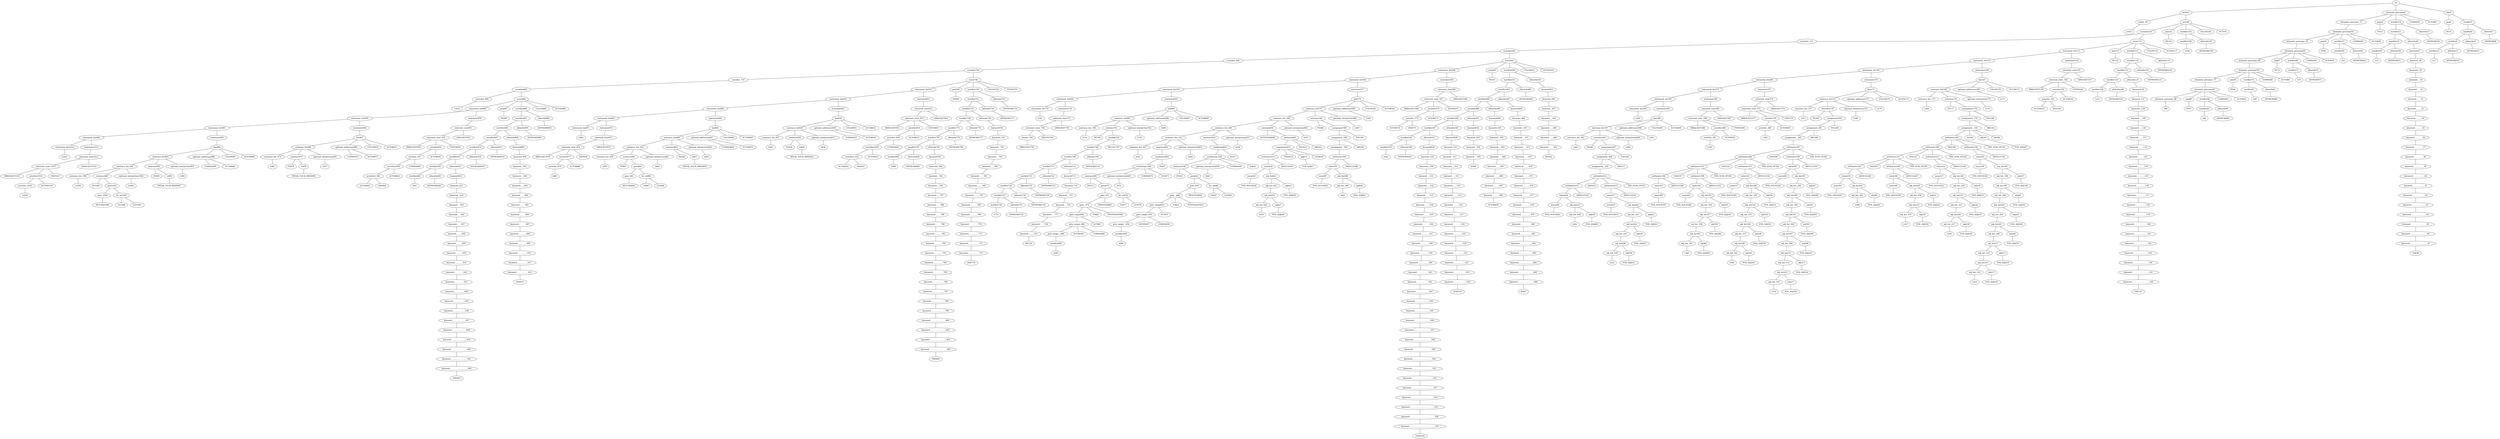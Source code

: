strict graph {
	S0 -- actlist1
	S0 -- dramatis_personae2
	S0 -- title3

	title3 -- peq4
	title3 -- wordlist5

	wordlist5 -- wordlist6
	wordlist5 -- allwords7

	allwords7 -- ANYWORD8


	wordlist6 -- wordlist9
	wordlist6 -- allwords10

	allwords10 -- ANYWORD11


	wordlist9 -- wordlist12
	wordlist9 -- allwords13

	allwords13 -- ANYWORD14


	wordlist12 -- λ15

	peq4 -- PE16


	dramatis_personae2 -- dramatis_personae_17
	dramatis_personae2 -- peq18
	dramatis_personae2 -- wordlist19
	dramatis_personae2 -- COMMA20
	dramatis_personae2 -- ACTOR21



	wordlist19 -- wordlist22
	wordlist19 -- allwords23

	allwords23 -- ANYWORD24


	wordlist22 -- wordlist25
	wordlist22 -- allwords26

	allwords26 -- keyword27

	keyword27 -- keyword_28

	keyword_28 -- keyword__29

	keyword__29 -- keyword___30

	keyword___30 -- keyword____31

	keyword____31 -- keyword_____32

	keyword_____32 -- keyword______33

	keyword______33 -- keyword_______34

	keyword_______34 -- keyword________35

	keyword________35 -- keyword_________36

	keyword_________36 -- keyword__________37

	keyword__________37 -- keyword___________38

	keyword___________38 -- keyword____________39

	keyword____________39 -- keyword_____________40

	keyword_____________40 -- keyword______________41

	keyword______________41 -- keyword_______________42

	keyword_______________42 -- keyword________________43

	keyword________________43 -- keyword_________________44

	keyword_________________44 -- keyword__________________45

	keyword__________________45 -- keyword___________________46

	keyword___________________46 -- keyword____________________47

	keyword____________________47 -- THE48


	wordlist25 -- wordlist49
	wordlist25 -- allwords50

	allwords50 -- ANYWORD51


	wordlist49 -- λ52

	peq18 -- PE53


	dramatis_personae_17 -- dramatis_personae54

	dramatis_personae54 -- dramatis_personae_55
	dramatis_personae54 -- peq56
	dramatis_personae54 -- wordlist57
	dramatis_personae54 -- COMMA58
	dramatis_personae54 -- ACTOR59



	wordlist57 -- wordlist60
	wordlist57 -- allwords61

	allwords61 -- ANYWORD62


	wordlist60 -- λ63

	peq56 -- PE64


	dramatis_personae_55 -- dramatis_personae65

	dramatis_personae65 -- dramatis_personae_66
	dramatis_personae65 -- peq67
	dramatis_personae65 -- wordlist68
	dramatis_personae65 -- COMMA69
	dramatis_personae65 -- ACTOR70



	wordlist68 -- wordlist71
	wordlist68 -- allwords72

	allwords72 -- ANYWORD73


	wordlist71 -- λ74

	peq67 -- PE75


	dramatis_personae_66 -- dramatis_personae76

	dramatis_personae76 -- dramatis_personae_77
	dramatis_personae76 -- peq78
	dramatis_personae76 -- wordlist79
	dramatis_personae76 -- COMMA80
	dramatis_personae76 -- ACTOR81



	wordlist79 -- wordlist82
	wordlist79 -- allwords83

	allwords83 -- ANYWORD84


	wordlist82 -- λ85

	peq78 -- PE86


	dramatis_personae_77 -- dramatis_personae87

	dramatis_personae87 -- dramatis_personae_88
	dramatis_personae87 -- peq89
	dramatis_personae87 -- wordlist90
	dramatis_personae87 -- COMMA91
	dramatis_personae87 -- ACTOR92



	wordlist90 -- wordlist93
	wordlist90 -- allwords94

	allwords94 -- ANYWORD95


	wordlist93 -- λ96

	peq89 -- PE97


	dramatis_personae_88 -- λ98

	actlist1 -- actlist_99
	actlist1 -- act100

	act100 -- scenelist101
	act100 -- peq102
	act100 -- wordlist103
	act100 -- COLON104
	act100 -- ACT105



	wordlist103 -- wordlist106
	wordlist103 -- allwords107

	allwords107 -- ANYWORD108


	wordlist106 -- λ109

	peq102 -- PE110


	scenelist101 -- scenelist_111
	scenelist101 -- scene112

	scene112 -- statement_list113
	scene112 -- peq114
	scene112 -- wordlist115
	scene112 -- COLON116
	scene112 -- SCENE117



	wordlist115 -- wordlist118
	wordlist115 -- allwords119

	allwords119 -- ANYWORD120


	wordlist118 -- wordlist121
	wordlist118 -- allwords122

	allwords122 -- ANYWORD123


	wordlist121 -- wordlist124
	wordlist121 -- allwords125

	allwords125 -- keyword126

	keyword126 -- keyword_127

	keyword_127 -- keyword__128

	keyword__128 -- keyword___129

	keyword___129 -- keyword____130

	keyword____130 -- keyword_____131

	keyword_____131 -- keyword______132

	keyword______132 -- keyword_______133

	keyword_______133 -- keyword________134

	keyword________134 -- keyword_________135

	keyword_________135 -- keyword__________136

	keyword__________136 -- keyword___________137

	keyword___________137 -- keyword____________138

	keyword____________138 -- keyword_____________139

	keyword_____________139 -- keyword______________140

	keyword______________140 -- keyword_______________141

	keyword_______________141 -- keyword________________142

	keyword________________142 -- keyword_________________143

	keyword_________________143 -- keyword__________________144

	keyword__________________144 -- keyword___________________145

	keyword___________________145 -- keyword____________________146

	keyword____________________146 -- THE147


	wordlist124 -- wordlist148
	wordlist124 -- allwords149

	allwords149 -- ANYWORD150


	wordlist148 -- λ151

	peq114 -- PE152


	statement_list113 -- statement_list153
	statement_list113 -- statement154

	statement154 -- enterexit_stmt155

	enterexit_stmt155 -- enterexit_stmt_156
	enterexit_stmt155 -- LBRACKET157


	enterexit_stmt_156 -- RBRACKET158
	enterexit_stmt_156 -- actorlist159
	enterexit_stmt_156 -- ENTER160


	actorlist159 -- actorlist_161
	actorlist159 -- ACTOR162


	actorlist_161 -- ACTOR163
	actorlist_161 -- AND164




	statement_list153 -- statement_list165
	statement_list153 -- statement166

	statement166 -- line167

	line167 -- sentence_list168
	line167 -- optional_addressee169
	line167 -- COLON170
	line167 -- ACTOR171



	optional_addressee169 -- λ172

	sentence_list168 -- sentence_list_173
	sentence_list168 -- sentence174
	sentence_list168 -- optional_interjection175

	optional_interjection175 -- λ176

	sentence174 -- PE177
	sentence174 -- assignment178

	assignment178 -- assignment_179
	assignment178 -- YOU180


	assignment_179 -- assignment__181
	assignment_179 -- ARE182


	assignment__181 -- arithmetic183
	assignment__181 -- AS184
	assignment__181 -- adj185
	assignment__181 -- AS186


	adj185 -- POS_ADJ187



	arithmetic183 -- arithmetic188
	arithmetic183 -- AND189
	arithmetic183 -- arithmetic190
	arithmetic183 -- THE_SUM_OF191


	arithmetic190 -- value192
	arithmetic190 -- ARTICLE193


	value192 -- noun194
	value192 -- adj_list195

	adj_list195 -- adj_list_196
	adj_list195 -- adj197

	adj197 -- POS_ADJ198


	adj_list_196 -- adj_list199

	adj_list199 -- adj_list_200
	adj_list199 -- adj201

	adj201 -- POS_ADJ202


	adj_list_200 -- adj_list203

	adj_list203 -- adj_list_204
	adj_list203 -- adj205

	adj205 -- POS_ADJ206


	adj_list_204 -- adj_list207

	adj_list207 -- adj_list_208
	adj_list207 -- adj209

	adj209 -- POS_ADJ210


	adj_list_208 -- adj_list211

	adj_list211 -- adj_list_212
	adj_list211 -- adj213

	adj213 -- POS_ADJ214


	adj_list_212 -- adj_list215

	adj_list215 -- adj_list_216
	adj_list215 -- adj217

	adj217 -- POS_ADJ218


	adj_list_216 -- λ219

	noun194 -- POS_NOUN220



	arithmetic188 -- arithmetic221
	arithmetic188 -- AND222
	arithmetic188 -- arithmetic223
	arithmetic188 -- THE_SUM_OF224


	arithmetic223 -- value225
	arithmetic223 -- ARTICLE226


	value225 -- noun227
	value225 -- adj_list228

	adj_list228 -- adj_list_229
	adj_list228 -- adj230

	adj230 -- POS_ADJ231


	adj_list_229 -- adj_list232

	adj_list232 -- adj_list_233
	adj_list232 -- adj234

	adj234 -- POS_ADJ235


	adj_list_233 -- adj_list236

	adj_list236 -- adj_list_237
	adj_list236 -- adj238

	adj238 -- POS_ADJ239


	adj_list_237 -- λ240

	noun227 -- POS_NOUN241



	arithmetic221 -- arithmetic242
	arithmetic221 -- AND243
	arithmetic221 -- arithmetic244
	arithmetic221 -- THE_SUM_OF245


	arithmetic244 -- value246
	arithmetic244 -- ARTICLE247


	value246 -- noun248
	value246 -- adj_list249

	adj_list249 -- adj_list_250
	adj_list249 -- adj251

	adj251 -- POS_ADJ252


	adj_list_250 -- adj_list253

	adj_list253 -- adj_list_254
	adj_list253 -- adj255

	adj255 -- POS_ADJ256


	adj_list_254 -- λ257

	noun248 -- POS_NOUN258



	arithmetic242 -- value259
	arithmetic242 -- ARTICLE260


	value259 -- noun261
	value259 -- adj_list262

	adj_list262 -- adj_list_263
	adj_list262 -- adj264

	adj264 -- POS_ADJ265


	adj_list_263 -- λ266

	noun261 -- POS_NOUN267



	sentence_list_173 -- λ268

	statement_list165 -- statement_list269
	statement_list165 -- statement270

	statement270 -- line271

	line271 -- sentence_list272
	line271 -- optional_addressee273
	line271 -- COLON274
	line271 -- ACTOR275



	optional_addressee273 -- λ276

	sentence_list272 -- sentence_list_277
	sentence_list272 -- sentence278
	sentence_list272 -- optional_interjection279

	optional_interjection279 -- λ280

	sentence278 -- PE281
	sentence278 -- assignment282

	assignment282 -- assignment_283
	assignment282 -- YOU284


	assignment_283 -- assignment__285
	assignment_283 -- ARE286


	assignment__285 -- arithmetic287

	arithmetic287 -- arithmetic288
	arithmetic287 -- AND289
	arithmetic287 -- arithmetic290
	arithmetic287 -- THE_SUM_OF291


	arithmetic290 -- value292
	arithmetic290 -- ARTICLE293


	value292 -- noun294
	value292 -- adj_list295

	adj_list295 -- adj_list_296
	adj_list295 -- adj297

	adj297 -- POS_ADJ298


	adj_list_296 -- adj_list299

	adj_list299 -- adj_list_300
	adj_list299 -- adj301

	adj301 -- POS_ADJ302


	adj_list_300 -- adj_list303

	adj_list303 -- adj_list_304
	adj_list303 -- adj305

	adj305 -- POS_ADJ306


	adj_list_304 -- adj_list307

	adj_list307 -- adj_list_308
	adj_list307 -- adj309

	adj309 -- POS_ADJ310


	adj_list_308 -- adj_list311

	adj_list311 -- adj_list_312
	adj_list311 -- adj313

	adj313 -- POS_ADJ314


	adj_list_312 -- adj_list315

	adj_list315 -- adj_list_316
	adj_list315 -- adj317

	adj317 -- POS_ADJ318


	adj_list_316 -- λ319

	noun294 -- POS_NOUN320



	arithmetic288 -- arithmetic321
	arithmetic288 -- AND322
	arithmetic288 -- arithmetic323
	arithmetic288 -- THE_SUM_OF324


	arithmetic323 -- value325
	arithmetic323 -- ARTICLE326


	value325 -- noun327
	value325 -- adj_list328

	adj_list328 -- adj_list_329
	adj_list328 -- adj330

	adj330 -- POS_ADJ331


	adj_list_329 -- adj_list332

	adj_list332 -- adj_list_333
	adj_list332 -- adj334

	adj334 -- POS_ADJ335


	adj_list_333 -- adj_list336

	adj_list336 -- adj_list_337
	adj_list336 -- adj338

	adj338 -- POS_ADJ339


	adj_list_337 -- adj_list340

	adj_list340 -- adj_list_341
	adj_list340 -- adj342

	adj342 -- POS_ADJ343


	adj_list_341 -- λ344

	noun327 -- POS_NOUN345



	arithmetic321 -- arithmetic346
	arithmetic321 -- AND347
	arithmetic321 -- arithmetic348
	arithmetic321 -- THE_SUM_OF349


	arithmetic348 -- value350
	arithmetic348 -- ARTICLE351


	value350 -- noun352
	value350 -- adj_list353

	adj_list353 -- adj_list_354
	adj_list353 -- adj355

	adj355 -- POS_ADJ356


	adj_list_354 -- adj_list357

	adj_list357 -- adj_list_358
	adj_list357 -- adj359

	adj359 -- POS_ADJ360


	adj_list_358 -- adj_list361

	adj_list361 -- adj_list_362
	adj_list361 -- adj363

	adj363 -- POS_ADJ364


	adj_list_362 -- λ365

	noun352 -- POS_NOUN366



	arithmetic346 -- value367
	arithmetic346 -- ARTICLE368


	value367 -- noun369

	noun369 -- POS_NOUN370



	sentence_list_277 -- λ371

	statement_list269 -- statement_list372
	statement_list269 -- statement373

	statement373 -- enterexit_stmt374

	enterexit_stmt374 -- enterexit_stmt_375
	enterexit_stmt374 -- LBRACKET376


	enterexit_stmt_375 -- RBRACKET377
	enterexit_stmt_375 -- actorlist378
	enterexit_stmt_375 -- EXIT379


	actorlist378 -- actorlist_380
	actorlist378 -- ACTOR381


	actorlist_380 -- λ382


	statement_list372 -- statement_list383
	statement_list372 -- statement384

	statement384 -- enterexit_stmt385

	enterexit_stmt385 -- enterexit_stmt_386
	enterexit_stmt385 -- LBRACKET387


	enterexit_stmt_386 -- RBRACKET388
	enterexit_stmt_386 -- actorlist389
	enterexit_stmt_386 -- ENTER390


	actorlist389 -- actorlist_391
	actorlist389 -- ACTOR392


	actorlist_391 -- λ393


	statement_list383 -- statement_list394
	statement_list383 -- statement395

	statement395 -- line396

	line396 -- sentence_list397
	line396 -- optional_addressee398
	line396 -- COLON399
	line396 -- ACTOR400



	optional_addressee398 -- λ401

	sentence_list397 -- sentence_list_402
	sentence_list397 -- sentence403
	sentence_list397 -- optional_interjection404

	optional_interjection404 -- λ405

	sentence403 -- PE406
	sentence403 -- assignment407

	assignment407 -- assignment_408
	assignment407 -- YOU409


	assignment_408 -- assignment__410
	assignment_408 -- ARE411


	assignment__410 -- arithmetic412

	arithmetic412 -- arithmetic413
	arithmetic412 -- AND414
	arithmetic412 -- arithmetic415
	arithmetic412 -- THE_SUM_OF416


	arithmetic415 -- value417
	arithmetic415 -- ARTICLE418


	value417 -- noun419
	value417 -- adj_list420

	adj_list420 -- adj_list_421
	adj_list420 -- adj422

	adj422 -- POS_ADJ423


	adj_list_421 -- adj_list424

	adj_list424 -- adj_list_425
	adj_list424 -- adj426

	adj426 -- POS_ADJ427


	adj_list_425 -- adj_list428

	adj_list428 -- adj_list_429
	adj_list428 -- adj430

	adj430 -- POS_ADJ431


	adj_list_429 -- λ432

	noun419 -- POS_NOUN433



	arithmetic413 -- value434
	arithmetic413 -- ARTICLE435


	value434 -- noun436
	value434 -- adj_list437

	adj_list437 -- adj_list_438
	adj_list437 -- adj439

	adj439 -- POS_ADJ440


	adj_list_438 -- λ441

	noun436 -- POS_NOUN442



	sentence_list_402 -- λ443

	statement_list394 -- λ444

	scenelist_111 -- scenelist445

	scenelist445 -- scenelist_446
	scenelist445 -- scene447

	scene447 -- statement_list448
	scene447 -- peq449
	scene447 -- wordlist450
	scene447 -- COLON451
	scene447 -- SCENE452



	wordlist450 -- wordlist453
	wordlist450 -- allwords454

	allwords454 -- keyword455

	keyword455 -- keyword_456

	keyword_456 -- keyword__457

	keyword__457 -- keyword___458

	keyword___458 -- keyword____459

	keyword____459 -- keyword_____460

	keyword_____460 -- keyword______461

	keyword______461 -- WE462


	wordlist453 -- wordlist463
	wordlist453 -- allwords464

	allwords464 -- ANYWORD465


	wordlist463 -- wordlist466
	wordlist463 -- allwords467

	allwords467 -- keyword468

	keyword468 -- keyword_469

	keyword_469 -- keyword__470

	keyword__470 -- keyword___471

	keyword___471 -- keyword____472

	keyword____472 -- keyword_____473

	keyword_____473 -- keyword______474

	keyword______474 -- keyword_______475

	keyword_______475 -- keyword________476

	keyword________476 -- keyword_________477

	keyword_________477 -- keyword__________478

	keyword__________478 -- keyword___________479

	keyword___________479 -- keyword____________480

	keyword____________480 -- keyword_____________481

	keyword_____________481 -- keyword______________482

	keyword______________482 -- keyword_______________483

	keyword_______________483 -- keyword________________484

	keyword________________484 -- keyword_________________485

	keyword_________________485 -- keyword__________________486

	keyword__________________486 -- IF487


	wordlist466 -- wordlist488
	wordlist466 -- allwords489

	allwords489 -- keyword490

	keyword490 -- keyword_491

	keyword_491 -- keyword__492

	keyword__492 -- keyword___493

	keyword___493 -- keyword____494

	keyword____494 -- keyword_____495

	keyword_____495 -- keyword______496

	keyword______496 -- keyword_______497

	keyword_______497 -- keyword________498

	keyword________498 -- ACTOR499


	wordlist488 -- wordlist500
	wordlist488 -- allwords501

	allwords501 -- keyword502

	keyword502 -- keyword_503

	keyword_503 -- keyword__504

	keyword__504 -- keyword___505

	keyword___505 -- IS506


	wordlist500 -- wordlist507
	wordlist500 -- allwords508

	allwords508 -- keyword509

	keyword509 -- keyword_510

	keyword_510 -- keyword__511

	keyword__511 -- keyword___512

	keyword___512 -- keyword____513

	keyword____513 -- keyword_____514

	keyword_____514 -- keyword______515

	keyword______515 -- keyword_______516

	keyword_______516 -- keyword________517

	keyword________517 -- keyword_________518

	keyword_________518 -- keyword__________519

	keyword__________519 -- keyword___________520

	keyword___________520 -- keyword____________521

	keyword____________521 -- keyword_____________522

	keyword_____________522 -- keyword______________523

	keyword______________523 -- keyword_______________524

	keyword_______________524 -- LESS525


	wordlist507 -- wordlist526
	wordlist507 -- allwords527

	allwords527 -- keyword528

	keyword528 -- keyword_529

	keyword_529 -- keyword__530

	keyword__530 -- keyword___531

	keyword___531 -- keyword____532

	keyword____532 -- keyword_____533

	keyword_____533 -- keyword______534

	keyword______534 -- keyword_______535

	keyword_______535 -- keyword________536

	keyword________536 -- keyword_________537

	keyword_________537 -- keyword__________538

	keyword__________538 -- keyword___________539

	keyword___________539 -- keyword____________540

	keyword____________540 -- keyword_____________541

	keyword_____________541 -- keyword______________542

	keyword______________542 -- keyword_______________543

	keyword_______________543 -- keyword________________544

	keyword________________544 -- keyword_________________545

	keyword_________________545 -- keyword__________________546

	keyword__________________546 -- keyword___________________547

	keyword___________________547 -- keyword____________________548

	keyword____________________548 -- keyword_____________________549

	keyword_____________________549 -- keyword______________________550

	keyword______________________550 -- keyword_______________________551

	keyword_______________________551 -- keyword________________________552

	keyword________________________552 -- keyword_________________________553

	keyword_________________________553 -- keyword__________________________554

	keyword__________________________554 -- keyword___________________________555

	keyword___________________________555 -- keyword____________________________556

	keyword____________________________556 -- keyword_____________________________557

	keyword_____________________________557 -- THAN558


	wordlist526 -- wordlist559
	wordlist526 -- allwords560

	allwords560 -- ANYWORD561


	wordlist559 -- λ562

	peq449 -- PE563


	statement_list448 -- statement_list564
	statement_list448 -- statement565

	statement565 -- enterexit_stmt566

	enterexit_stmt566 -- enterexit_stmt_567
	enterexit_stmt566 -- LBRACKET568


	enterexit_stmt_567 -- RBRACKET569
	enterexit_stmt_567 -- actorlist570
	enterexit_stmt_567 -- ENTER571


	actorlist570 -- actorlist_572
	actorlist570 -- ACTOR573


	actorlist_572 -- ACTOR574
	actorlist_572 -- AND575




	statement_list564 -- statement_list576
	statement_list564 -- statement577

	statement577 -- line578

	line578 -- sentence_list579
	line578 -- optional_addressee580
	line578 -- COLON581
	line578 -- ACTOR582



	optional_addressee580 -- λ583

	sentence_list579 -- sentence_list_584
	sentence_list579 -- sentence585
	sentence_list579 -- optional_interjection586

	optional_interjection586 -- λ587

	sentence585 -- PE588
	sentence585 -- assignment589

	assignment589 -- assignment_590
	assignment589 -- YOU591


	assignment_590 -- assignment__592
	assignment_590 -- ARE593


	assignment__592 -- arithmetic594

	arithmetic594 -- value595
	arithmetic594 -- ARTICLE596


	value595 -- noun597
	value595 -- adj_list598

	adj_list598 -- adj_list_599
	adj_list598 -- adj600

	adj600 -- POS_ADJ601


	adj_list_599 -- λ602

	noun597 -- POS_NOUN603



	sentence_list_584 -- sentence_list_604
	sentence_list_584 -- sentence605
	sentence_list_584 -- optional_interjection606

	optional_interjection606 -- λ607

	sentence605 -- QUESTION608
	sentence605 -- question609

	question609 -- comparison610
	question609 -- YOU611
	question609 -- ARE612



	comparison610 -- arithmetic613
	comparison610 -- THAN614
	comparison610 -- adj615
	comparison610 -- LESS616


	adj615 -- POS_ADJ617



	arithmetic613 -- value618
	arithmetic613 -- ARTICLE619


	value618 -- noun620
	value618 -- adj_list621

	adj_list621 -- adj_list_622
	adj_list621 -- adj623

	adj623 -- POS_ADJ624


	adj_list_622 -- adj_list625

	adj_list625 -- adj_list_626
	adj_list625 -- adj627

	adj627 -- POS_ADJ628


	adj_list_626 -- λ629

	noun620 -- POS_NOUN630



	sentence_list_604 -- sentence_list_631
	sentence_list_604 -- sentence632
	sentence_list_604 -- optional_interjection633

	optional_interjection633 -- λ634

	sentence632 -- conditional635

	conditional635 -- conditional_636
	conditional635 -- IF637


	conditional_636 -- sentence638
	conditional_636 -- optional_interjection639
	conditional_636 -- COMMA640
	conditional_636 -- SO641



	optional_interjection639 -- λ642

	sentence638 -- PE643
	sentence638 -- goto644

	goto644 -- goto_645
	goto644 -- let_us646

	let_us646 -- US647
	let_us646 -- LET648



	goto_645 -- goto__649
	goto_645 -- PROCEED650


	goto__649 -- goto_target651
	goto__649 -- TO652
	goto__649 -- POSTHASTE653



	goto_target651 -- goto_target_654
	goto_target651 -- ACT655


	goto_target_654 -- goto_target__656
	goto_target_654 -- SCENE657
	goto_target_654 -- COMMA658



	goto_target__656 -- wordlist659

	wordlist659 -- λ660


	sentence_list_631 -- sentence_list_661
	sentence_list_631 -- sentence662
	sentence_list_631 -- optional_interjection663

	optional_interjection663 -- λ664

	sentence662 -- conditional665

	conditional665 -- conditional_666
	conditional665 -- IF667


	conditional_666 -- sentence668
	conditional_666 -- optional_interjection669
	conditional_666 -- COMMA670
	conditional_666 -- NOT671



	optional_interjection669 -- λ672

	sentence668 -- PE673
	sentence668 -- goto674

	goto674 -- goto_675
	goto674 -- let_us676

	let_us676 -- US677
	let_us676 -- LET678



	goto_675 -- goto__679
	goto_675 -- PROCEED680


	goto__679 -- goto_target681
	goto__679 -- TO682
	goto__679 -- POSTHASTE683



	goto_target681 -- goto_target_684
	goto_target681 -- ACT685


	goto_target_684 -- goto_target__686
	goto_target_684 -- SCENE687
	goto_target_684 -- COMMA688



	goto_target__686 -- wordlist689

	wordlist689 -- λ690


	sentence_list_661 -- λ691

	statement_list576 -- statement_list692
	statement_list576 -- statement693

	statement693 -- line694

	line694 -- sentence_list695
	line694 -- optional_addressee696
	line694 -- COLON697
	line694 -- ACTOR698



	optional_addressee696 -- λ699

	sentence_list695 -- sentence_list_700
	sentence_list695 -- sentence701
	sentence_list695 -- optional_interjection702

	optional_interjection702 -- λ703

	sentence701 -- PE704
	sentence701 -- stackop705

	stackop705 -- wordlist706
	stackop705 -- RECALL707


	wordlist706 -- wordlist708
	wordlist706 -- allwords709

	allwords709 -- ANYWORD710


	wordlist708 -- wordlist711
	wordlist708 -- allwords712

	allwords712 -- keyword713

	keyword713 -- keyword_714

	keyword_714 -- keyword__715

	keyword__715 -- keyword___716

	keyword___716 -- keyword____717

	keyword____717 -- keyword_____718

	keyword_____718 -- keyword______719

	keyword______719 -- WE720


	wordlist711 -- wordlist721
	wordlist711 -- allwords722

	allwords722 -- ANYWORD723


	wordlist721 -- wordlist724
	wordlist721 -- allwords725

	allwords725 -- ANYWORD726


	wordlist724 -- wordlist727
	wordlist724 -- allwords728

	allwords728 -- ANYWORD729


	wordlist727 -- wordlist730
	wordlist727 -- allwords731

	allwords731 -- ANYWORD732


	wordlist730 -- λ733


	sentence_list_700 -- λ734

	statement_list692 -- statement_list735
	statement_list692 -- statement736

	statement736 -- enterexit_stmt737

	enterexit_stmt737 -- enterexit_stmt_738
	enterexit_stmt737 -- LBRACKET739


	enterexit_stmt_738 -- exeunt_740
	enterexit_stmt_738 -- EXEUNT741


	exeunt_740 -- RBRACKET742


	statement_list735 -- λ743

	scenelist_446 -- scenelist744

	scenelist744 -- scenelist_745
	scenelist744 -- scene746

	scene746 -- statement_list747
	scene746 -- peq748
	scene746 -- wordlist749
	scene746 -- COLON750
	scene746 -- SCENE751



	wordlist749 -- wordlist752
	wordlist749 -- allwords753

	allwords753 -- ANYWORD754


	wordlist752 -- wordlist755
	wordlist752 -- allwords756

	allwords756 -- ANYWORD757


	wordlist755 -- wordlist758
	wordlist755 -- allwords759

	allwords759 -- keyword760

	keyword760 -- keyword_761

	keyword_761 -- keyword__762

	keyword__762 -- keyword___763

	keyword___763 -- keyword____764

	keyword____764 -- keyword_____765

	keyword_____765 -- keyword______766

	keyword______766 -- keyword_______767

	keyword_______767 -- keyword________768

	keyword________768 -- keyword_________769

	keyword_________769 -- keyword__________770

	keyword__________770 -- keyword___________771

	keyword___________771 -- keyword____________772

	keyword____________772 -- keyword_____________773

	keyword_____________773 -- AND774


	wordlist758 -- wordlist775
	wordlist758 -- allwords776

	allwords776 -- ANYWORD777


	wordlist775 -- wordlist778
	wordlist775 -- allwords779

	allwords779 -- ANYWORD780


	wordlist778 -- wordlist781
	wordlist778 -- allwords782

	allwords782 -- keyword783

	keyword783 -- keyword_784

	keyword_784 -- keyword__785

	keyword__785 -- keyword___786

	keyword___786 -- keyword____787

	keyword____787 -- keyword_____788

	keyword_____788 -- keyword______789

	keyword______789 -- keyword_______790

	keyword_______790 -- keyword________791

	keyword________791 -- keyword_________792

	keyword_________792 -- keyword__________793

	keyword__________793 -- keyword___________794

	keyword___________794 -- keyword____________795

	keyword____________795 -- keyword_____________796

	keyword_____________796 -- keyword______________797

	keyword______________797 -- keyword_______________798

	keyword_______________798 -- keyword________________799

	keyword________________799 -- keyword_________________800

	keyword_________________800 -- keyword__________________801

	keyword__________________801 -- keyword___________________802

	keyword___________________802 -- keyword____________________803

	keyword____________________803 -- THE804


	wordlist781 -- wordlist805
	wordlist781 -- allwords806

	allwords806 -- ANYWORD807


	wordlist805 -- λ808

	peq748 -- PE809


	statement_list747 -- statement_list810
	statement_list747 -- statement811

	statement811 -- enterexit_stmt812

	enterexit_stmt812 -- enterexit_stmt_813
	enterexit_stmt812 -- LBRACKET814


	enterexit_stmt_813 -- RBRACKET815
	enterexit_stmt_813 -- actorlist816
	enterexit_stmt_813 -- ENTER817


	actorlist816 -- actorlist_818
	actorlist816 -- ACTOR819


	actorlist_818 -- actorlist2820
	actorlist_818 -- COMMA821


	actorlist2820 -- actorlist2_822
	actorlist2820 -- ACTOR823


	actorlist2_822 -- ACTOR824
	actorlist2_822 -- AND825




	statement_list810 -- statement_list826
	statement_list810 -- statement827

	statement827 -- line828

	line828 -- sentence_list829
	line828 -- optional_addressee830
	line828 -- COLON831
	line828 -- ACTOR832



	optional_addressee830 -- COMMA833
	optional_addressee830 -- ACTOR834



	sentence_list829 -- sentence_list_835
	sentence_list829 -- sentence836
	sentence_list829 -- optional_interjection837

	optional_interjection837 -- λ838

	sentence836 -- PE839
	sentence836 -- io840

	io840 -- SPEAK_YOUR_MIND841



	sentence_list_835 -- λ842

	statement_list826 -- statement_list843
	statement_list826 -- statement844

	statement844 -- line845

	line845 -- sentence_list846
	line845 -- optional_addressee847
	line845 -- COLON848
	line845 -- ACTOR849



	optional_addressee847 -- COMMA850
	optional_addressee847 -- ACTOR851



	sentence_list846 -- sentence_list_852
	sentence_list846 -- sentence853
	sentence_list846 -- optional_interjection854

	optional_interjection854 -- λ855

	sentence853 -- PE856
	sentence853 -- io857

	io857 -- SPEAK_YOUR_MIND858



	sentence_list_852 -- sentence_list_859
	sentence_list_852 -- sentence860
	sentence_list_852 -- optional_interjection861

	optional_interjection861 -- λ862

	sentence860 -- PE863
	sentence860 -- goto864

	goto864 -- goto_865
	goto864 -- let_us866

	let_us866 -- US867
	let_us866 -- LET868



	goto_865 -- RETURN869



	sentence_list_859 -- λ870

	statement_list843 -- statement_list871
	statement_list843 -- statement872

	statement872 -- enterexit_stmt873

	enterexit_stmt873 -- enterexit_stmt_874
	enterexit_stmt873 -- LBRACKET875


	enterexit_stmt_874 -- RBRACKET876
	enterexit_stmt_874 -- actorlist877
	enterexit_stmt_874 -- EXIT878


	actorlist877 -- actorlist_879
	actorlist877 -- ACTOR880


	actorlist_879 -- λ881


	statement_list871 -- λ882

	scenelist_745 -- scenelist883

	scenelist883 -- scenelist_884
	scenelist883 -- scene885

	scene885 -- statement_list886
	scene885 -- peq887
	scene885 -- wordlist888
	scene885 -- COLON889
	scene885 -- SCENE890



	wordlist888 -- wordlist891
	wordlist888 -- allwords892

	allwords892 -- ANYWORD893


	wordlist891 -- wordlist894
	wordlist891 -- allwords895

	allwords895 -- ANYWORD896


	wordlist894 -- wordlist897
	wordlist894 -- allwords898

	allwords898 -- keyword899

	keyword899 -- keyword_900

	keyword_900 -- keyword__901

	keyword__901 -- keyword___902

	keyword___902 -- keyword____903

	keyword____903 -- keyword_____904

	keyword_____904 -- keyword______905

	keyword______905 -- keyword_______906

	keyword_______906 -- keyword________907

	keyword________907 -- keyword_________908

	keyword_________908 -- keyword__________909

	keyword__________909 -- keyword___________910

	keyword___________910 -- keyword____________911

	keyword____________911 -- keyword_____________912

	keyword_____________912 -- AND913


	wordlist897 -- wordlist914
	wordlist897 -- allwords915

	allwords915 -- ANYWORD916


	wordlist914 -- wordlist917
	wordlist914 -- allwords918

	allwords918 -- ANYWORD919


	wordlist917 -- wordlist920
	wordlist917 -- allwords921

	allwords921 -- keyword922

	keyword922 -- keyword_923

	keyword_923 -- keyword__924

	keyword__924 -- keyword___925

	keyword___925 -- keyword____926

	keyword____926 -- keyword_____927

	keyword_____927 -- keyword______928

	keyword______928 -- keyword_______929

	keyword_______929 -- keyword________930

	keyword________930 -- keyword_________931

	keyword_________931 -- keyword__________932

	keyword__________932 -- keyword___________933

	keyword___________933 -- keyword____________934

	keyword____________934 -- keyword_____________935

	keyword_____________935 -- keyword______________936

	keyword______________936 -- keyword_______________937

	keyword_______________937 -- keyword________________938

	keyword________________938 -- keyword_________________939

	keyword_________________939 -- keyword__________________940

	keyword__________________940 -- keyword___________________941

	keyword___________________941 -- keyword____________________942

	keyword____________________942 -- THE943


	wordlist920 -- wordlist944
	wordlist920 -- allwords945

	allwords945 -- ANYWORD946


	wordlist944 -- λ947

	peq887 -- PE948


	statement_list886 -- statement_list949
	statement_list886 -- statement950

	statement950 -- enterexit_stmt951

	enterexit_stmt951 -- enterexit_stmt_952
	enterexit_stmt951 -- LBRACKET953


	enterexit_stmt_952 -- RBRACKET954
	enterexit_stmt_952 -- actorlist955
	enterexit_stmt_952 -- ENTER956


	actorlist955 -- actorlist_957
	actorlist955 -- ACTOR958


	actorlist_957 -- actorlist2959
	actorlist_957 -- COMMA960


	actorlist2959 -- actorlist2_961
	actorlist2959 -- ACTOR962


	actorlist2_961 -- ACTOR963
	actorlist2_961 -- AND964




	statement_list949 -- statement_list965
	statement_list949 -- statement966

	statement966 -- line967

	line967 -- sentence_list968
	line967 -- optional_addressee969
	line967 -- COLON970
	line967 -- ACTOR971



	optional_addressee969 -- COMMA972
	optional_addressee969 -- ACTOR973



	sentence_list968 -- sentence_list_974
	sentence_list968 -- sentence975
	sentence_list968 -- optional_interjection976

	optional_interjection976 -- λ977

	sentence975 -- PE978
	sentence975 -- io979

	io979 -- SPEAK_YOUR_MIND980



	sentence_list_974 -- λ981

	statement_list965 -- statement_list982
	statement_list965 -- statement983

	statement983 -- line984

	line984 -- sentence_list985
	line984 -- optional_addressee986
	line984 -- COLON987
	line984 -- ACTOR988



	optional_addressee986 -- COMMA989
	optional_addressee986 -- ACTOR990



	sentence_list985 -- sentence_list_991
	sentence_list985 -- sentence992
	sentence_list985 -- optional_interjection993

	optional_interjection993 -- λ994

	sentence992 -- PE995
	sentence992 -- io996

	io996 -- SPEAK_YOUR_MIND997



	sentence_list_991 -- sentence_list_998
	sentence_list_991 -- sentence999
	sentence_list_991 -- optional_interjection1000

	optional_interjection1000 -- λ1001

	sentence999 -- PE1002
	sentence999 -- goto1003

	goto1003 -- goto_1004
	goto1003 -- let_us1005

	let_us1005 -- US1006
	let_us1005 -- LET1007



	goto_1004 -- RETURN1008



	sentence_list_998 -- λ1009

	statement_list982 -- statement_list1010
	statement_list982 -- statement1011

	statement1011 -- enterexit_stmt1012

	enterexit_stmt1012 -- enterexit_stmt_1013
	enterexit_stmt1012 -- LBRACKET1014


	enterexit_stmt_1013 -- RBRACKET1015
	enterexit_stmt_1013 -- actorlist1016
	enterexit_stmt_1013 -- EXIT1017


	actorlist1016 -- actorlist_1018
	actorlist1016 -- ACTOR1019


	actorlist_1018 -- λ1020


	statement_list1010 -- λ1021

	scenelist_884 -- λ1022

	actlist_99 -- λ1023


}